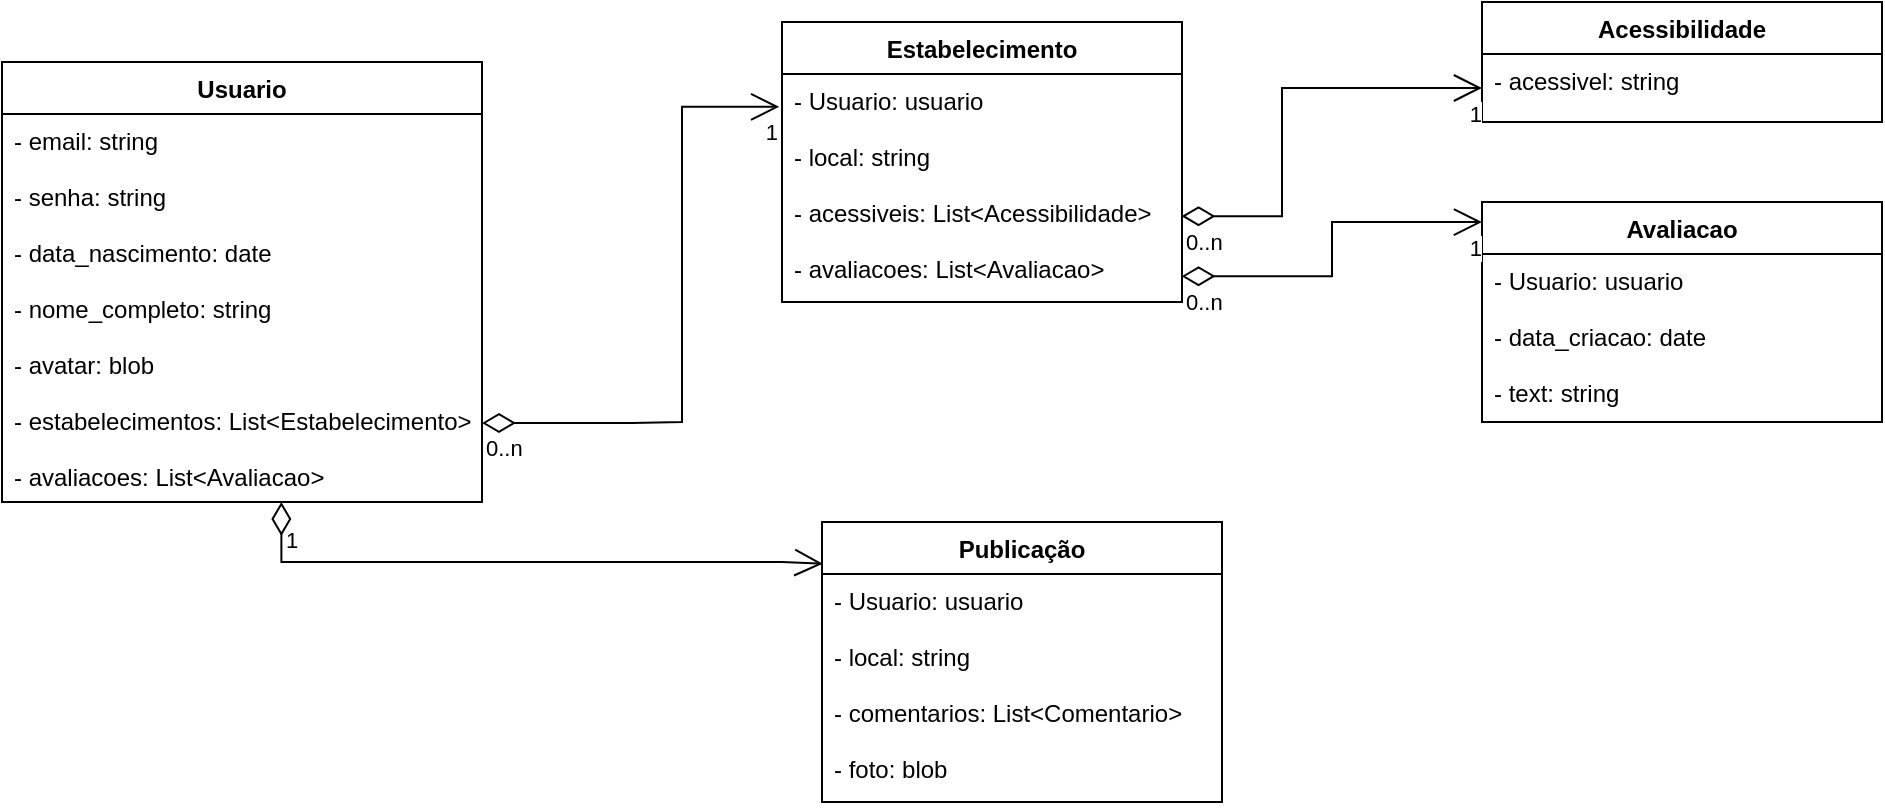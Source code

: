 <mxfile version="16.6.2" type="device"><diagram id="C5RBs43oDa-KdzZeNtuy" name="Page-1"><mxGraphModel dx="1185" dy="662" grid="1" gridSize="10" guides="1" tooltips="1" connect="1" arrows="1" fold="1" page="1" pageScale="1" pageWidth="827" pageHeight="1169" math="0" shadow="0"><root><mxCell id="WIyWlLk6GJQsqaUBKTNV-0"/><mxCell id="WIyWlLk6GJQsqaUBKTNV-1" parent="WIyWlLk6GJQsqaUBKTNV-0"/><mxCell id="GIHmkUhfItI4fguoqx20-10" value="Usuario" style="swimlane;fontStyle=1;align=center;verticalAlign=top;childLayout=stackLayout;horizontal=1;startSize=26;horizontalStack=0;resizeParent=1;resizeParentMax=0;resizeLast=0;collapsible=1;marginBottom=0;" vertex="1" parent="WIyWlLk6GJQsqaUBKTNV-1"><mxGeometry x="70" y="740" width="240" height="220" as="geometry"/></mxCell><mxCell id="GIHmkUhfItI4fguoqx20-11" value="- email: string&#10;&#10;- senha: string&#10;&#10;- data_nascimento: date&#10;&#10;- nome_completo: string&#10;&#10;- avatar: blob&#10;&#10;- estabelecimentos: List&lt;Estabelecimento&gt;&#10;&#10;- avaliacoes: List&lt;Avaliacao&gt;&#10;&#10;&#10;&#10;&#10;" style="text;strokeColor=none;fillColor=none;align=left;verticalAlign=top;spacingLeft=4;spacingRight=4;overflow=hidden;rotatable=0;points=[[0,0.5],[1,0.5]];portConstraint=eastwest;" vertex="1" parent="GIHmkUhfItI4fguoqx20-10"><mxGeometry y="26" width="240" height="194" as="geometry"/></mxCell><mxCell id="GIHmkUhfItI4fguoqx20-12" value="" style="line;strokeWidth=1;fillColor=none;align=left;verticalAlign=middle;spacingTop=-1;spacingLeft=3;spacingRight=3;rotatable=0;labelPosition=right;points=[];portConstraint=eastwest;" vertex="1" parent="GIHmkUhfItI4fguoqx20-10"><mxGeometry y="220" width="240" as="geometry"/></mxCell><mxCell id="GIHmkUhfItI4fguoqx20-13" value="Estabelecimento" style="swimlane;fontStyle=1;align=center;verticalAlign=top;childLayout=stackLayout;horizontal=1;startSize=26;horizontalStack=0;resizeParent=1;resizeParentMax=0;resizeLast=0;collapsible=1;marginBottom=0;" vertex="1" parent="WIyWlLk6GJQsqaUBKTNV-1"><mxGeometry x="460" y="720" width="200" height="140" as="geometry"/></mxCell><mxCell id="GIHmkUhfItI4fguoqx20-14" value="- Usuario: usuario&#10;&#10;- local: string&#10;&#10;- acessiveis: List&lt;Acessibilidade&gt;&#10;&#10;- avaliacoes: List&lt;Avaliacao&gt;&#10;&#10;&#10;&#10;&#10;&#10;&#10;" style="text;strokeColor=none;fillColor=none;align=left;verticalAlign=top;spacingLeft=4;spacingRight=4;overflow=hidden;rotatable=0;points=[[0,0.5],[1,0.5]];portConstraint=eastwest;" vertex="1" parent="GIHmkUhfItI4fguoqx20-13"><mxGeometry y="26" width="200" height="114" as="geometry"/></mxCell><mxCell id="GIHmkUhfItI4fguoqx20-15" value="" style="line;strokeWidth=1;fillColor=none;align=left;verticalAlign=middle;spacingTop=-1;spacingLeft=3;spacingRight=3;rotatable=0;labelPosition=right;points=[];portConstraint=eastwest;" vertex="1" parent="GIHmkUhfItI4fguoqx20-13"><mxGeometry y="140" width="200" as="geometry"/></mxCell><mxCell id="GIHmkUhfItI4fguoqx20-16" value="Publicação" style="swimlane;fontStyle=1;align=center;verticalAlign=top;childLayout=stackLayout;horizontal=1;startSize=26;horizontalStack=0;resizeParent=1;resizeParentMax=0;resizeLast=0;collapsible=1;marginBottom=0;" vertex="1" parent="WIyWlLk6GJQsqaUBKTNV-1"><mxGeometry x="480" y="970" width="200" height="140" as="geometry"/></mxCell><mxCell id="GIHmkUhfItI4fguoqx20-17" value="- Usuario: usuario&#10;&#10;- local: string&#10;&#10;- comentarios: List&lt;Comentario&gt;&#10;&#10;- foto: blob&#10;&#10;&#10;&#10;&#10;" style="text;strokeColor=none;fillColor=none;align=left;verticalAlign=top;spacingLeft=4;spacingRight=4;overflow=hidden;rotatable=0;points=[[0,0.5],[1,0.5]];portConstraint=eastwest;" vertex="1" parent="GIHmkUhfItI4fguoqx20-16"><mxGeometry y="26" width="200" height="114" as="geometry"/></mxCell><mxCell id="GIHmkUhfItI4fguoqx20-18" value="" style="line;strokeWidth=1;fillColor=none;align=left;verticalAlign=middle;spacingTop=-1;spacingLeft=3;spacingRight=3;rotatable=0;labelPosition=right;points=[];portConstraint=eastwest;" vertex="1" parent="GIHmkUhfItI4fguoqx20-16"><mxGeometry y="140" width="200" as="geometry"/></mxCell><mxCell id="GIHmkUhfItI4fguoqx20-19" value="Avaliacao" style="swimlane;fontStyle=1;align=center;verticalAlign=top;childLayout=stackLayout;horizontal=1;startSize=26;horizontalStack=0;resizeParent=1;resizeParentMax=0;resizeLast=0;collapsible=1;marginBottom=0;" vertex="1" parent="WIyWlLk6GJQsqaUBKTNV-1"><mxGeometry x="810" y="810" width="200" height="110" as="geometry"/></mxCell><mxCell id="GIHmkUhfItI4fguoqx20-20" value="- Usuario: usuario&#10;&#10;- data_criacao: date&#10;&#10;- text: string&#10;" style="text;strokeColor=none;fillColor=none;align=left;verticalAlign=top;spacingLeft=4;spacingRight=4;overflow=hidden;rotatable=0;points=[[0,0.5],[1,0.5]];portConstraint=eastwest;" vertex="1" parent="GIHmkUhfItI4fguoqx20-19"><mxGeometry y="26" width="200" height="84" as="geometry"/></mxCell><mxCell id="GIHmkUhfItI4fguoqx20-21" value="" style="line;strokeWidth=1;fillColor=none;align=left;verticalAlign=middle;spacingTop=-1;spacingLeft=3;spacingRight=3;rotatable=0;labelPosition=right;points=[];portConstraint=eastwest;" vertex="1" parent="GIHmkUhfItI4fguoqx20-19"><mxGeometry y="110" width="200" as="geometry"/></mxCell><mxCell id="GIHmkUhfItI4fguoqx20-22" value="" style="endArrow=open;html=1;endSize=12;startArrow=diamondThin;startSize=14;startFill=0;edgeStyle=orthogonalEdgeStyle;rounded=0;exitX=0.999;exitY=0.887;exitDx=0;exitDy=0;exitPerimeter=0;entryX=0;entryY=0.091;entryDx=0;entryDy=0;entryPerimeter=0;" edge="1" parent="WIyWlLk6GJQsqaUBKTNV-1" source="GIHmkUhfItI4fguoqx20-14" target="GIHmkUhfItI4fguoqx20-19"><mxGeometry relative="1" as="geometry"><mxPoint x="610" y="750" as="sourcePoint"/><mxPoint x="770" y="750" as="targetPoint"/></mxGeometry></mxCell><mxCell id="GIHmkUhfItI4fguoqx20-23" value="0..n" style="edgeLabel;resizable=0;html=1;align=left;verticalAlign=top;fillColor=default;" connectable="0" vertex="1" parent="GIHmkUhfItI4fguoqx20-22"><mxGeometry x="-1" relative="1" as="geometry"/></mxCell><mxCell id="GIHmkUhfItI4fguoqx20-24" value="1" style="edgeLabel;resizable=0;html=1;align=right;verticalAlign=top;fillColor=default;" connectable="0" vertex="1" parent="GIHmkUhfItI4fguoqx20-22"><mxGeometry x="1" relative="1" as="geometry"/></mxCell><mxCell id="GIHmkUhfItI4fguoqx20-25" value="" style="endArrow=open;html=1;endSize=12;startArrow=diamondThin;startSize=14;startFill=0;edgeStyle=orthogonalEdgeStyle;rounded=0;exitX=0.999;exitY=0.887;exitDx=0;exitDy=0;exitPerimeter=0;entryX=-0.007;entryY=0.144;entryDx=0;entryDy=0;entryPerimeter=0;" edge="1" parent="WIyWlLk6GJQsqaUBKTNV-1" target="GIHmkUhfItI4fguoqx20-14"><mxGeometry relative="1" as="geometry"><mxPoint x="310.0" y="920.498" as="sourcePoint"/><mxPoint x="460.2" y="920.0" as="targetPoint"/><Array as="points"><mxPoint x="385" y="920"/><mxPoint x="410" y="920"/><mxPoint x="410" y="758"/></Array></mxGeometry></mxCell><mxCell id="GIHmkUhfItI4fguoqx20-26" value="0..n" style="edgeLabel;resizable=0;html=1;align=left;verticalAlign=top;fillColor=default;" connectable="0" vertex="1" parent="GIHmkUhfItI4fguoqx20-25"><mxGeometry x="-1" relative="1" as="geometry"/></mxCell><mxCell id="GIHmkUhfItI4fguoqx20-27" value="1" style="edgeLabel;resizable=0;html=1;align=right;verticalAlign=top;fillColor=default;" connectable="0" vertex="1" parent="GIHmkUhfItI4fguoqx20-25"><mxGeometry x="1" relative="1" as="geometry"/></mxCell><mxCell id="GIHmkUhfItI4fguoqx20-28" value="1" style="endArrow=open;html=1;endSize=12;startArrow=diamondThin;startSize=14;startFill=0;edgeStyle=orthogonalEdgeStyle;align=left;verticalAlign=bottom;rounded=0;entryX=0.002;entryY=0.149;entryDx=0;entryDy=0;entryPerimeter=0;exitX=0.582;exitY=0;exitDx=0;exitDy=0;exitPerimeter=0;" edge="1" parent="WIyWlLk6GJQsqaUBKTNV-1" source="GIHmkUhfItI4fguoqx20-12" target="GIHmkUhfItI4fguoqx20-16"><mxGeometry x="-0.811" relative="1" as="geometry"><mxPoint x="330" y="970" as="sourcePoint"/><mxPoint x="440" y="920" as="targetPoint"/><Array as="points"><mxPoint x="210" y="990"/><mxPoint x="460" y="990"/></Array><mxPoint as="offset"/></mxGeometry></mxCell><mxCell id="GIHmkUhfItI4fguoqx20-29" value="Acessibilidade" style="swimlane;fontStyle=1;align=center;verticalAlign=top;childLayout=stackLayout;horizontal=1;startSize=26;horizontalStack=0;resizeParent=1;resizeParentMax=0;resizeLast=0;collapsible=1;marginBottom=0;" vertex="1" parent="WIyWlLk6GJQsqaUBKTNV-1"><mxGeometry x="810" y="710" width="200" height="60" as="geometry"/></mxCell><mxCell id="GIHmkUhfItI4fguoqx20-30" value="- acessivel: string" style="text;strokeColor=none;fillColor=none;align=left;verticalAlign=top;spacingLeft=4;spacingRight=4;overflow=hidden;rotatable=0;points=[[0,0.5],[1,0.5]];portConstraint=eastwest;" vertex="1" parent="GIHmkUhfItI4fguoqx20-29"><mxGeometry y="26" width="200" height="34" as="geometry"/></mxCell><mxCell id="GIHmkUhfItI4fguoqx20-31" value="" style="line;strokeWidth=1;fillColor=none;align=left;verticalAlign=middle;spacingTop=-1;spacingLeft=3;spacingRight=3;rotatable=0;labelPosition=right;points=[];portConstraint=eastwest;" vertex="1" parent="GIHmkUhfItI4fguoqx20-29"><mxGeometry y="60" width="200" as="geometry"/></mxCell><mxCell id="GIHmkUhfItI4fguoqx20-32" value="" style="endArrow=open;html=1;endSize=12;startArrow=diamondThin;startSize=14;startFill=0;edgeStyle=orthogonalEdgeStyle;rounded=0;exitX=0.999;exitY=0.887;exitDx=0;exitDy=0;exitPerimeter=0;entryX=0;entryY=0.5;entryDx=0;entryDy=0;" edge="1" parent="WIyWlLk6GJQsqaUBKTNV-1" target="GIHmkUhfItI4fguoqx20-30"><mxGeometry relative="1" as="geometry"><mxPoint x="659.8" y="817.108" as="sourcePoint"/><mxPoint x="810" y="790" as="targetPoint"/><Array as="points"><mxPoint x="710" y="817"/><mxPoint x="710" y="753"/></Array></mxGeometry></mxCell><mxCell id="GIHmkUhfItI4fguoqx20-33" value="0..n" style="edgeLabel;resizable=0;html=1;align=left;verticalAlign=top;fillColor=default;" connectable="0" vertex="1" parent="GIHmkUhfItI4fguoqx20-32"><mxGeometry x="-1" relative="1" as="geometry"/></mxCell><mxCell id="GIHmkUhfItI4fguoqx20-34" value="1" style="edgeLabel;resizable=0;html=1;align=right;verticalAlign=top;fillColor=default;" connectable="0" vertex="1" parent="GIHmkUhfItI4fguoqx20-32"><mxGeometry x="1" relative="1" as="geometry"/></mxCell></root></mxGraphModel></diagram></mxfile>
